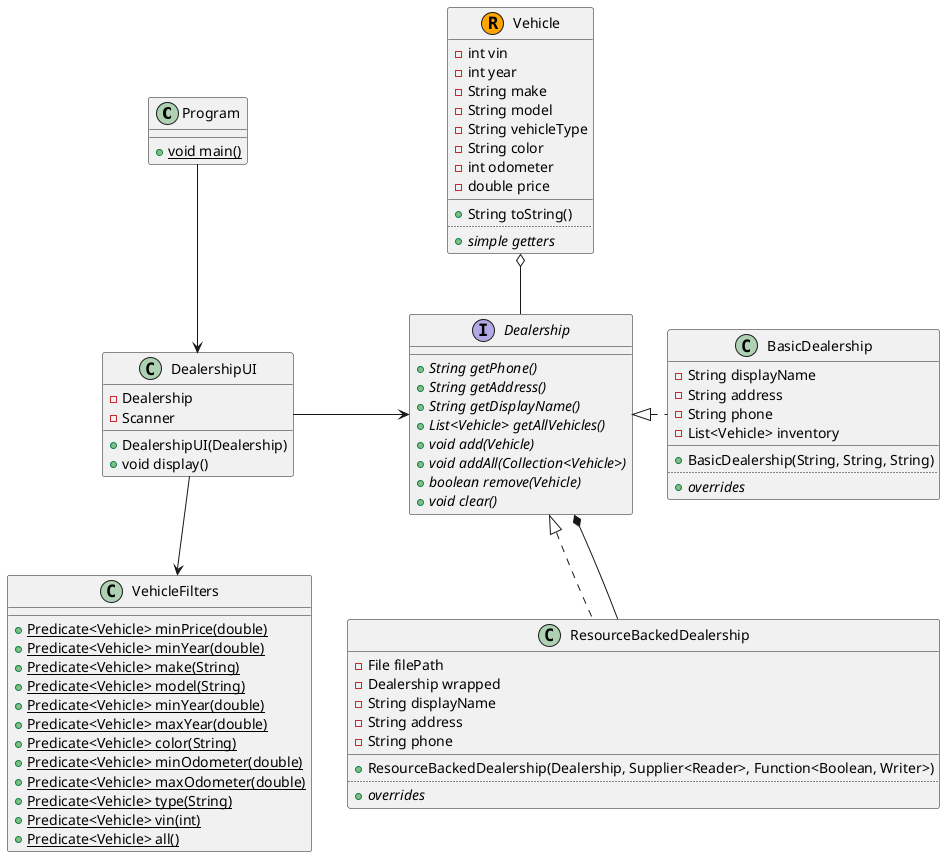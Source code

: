 @startuml
class Program {
+ {static} void main()
}
class DealershipUI {
- Dealership
- Scanner
+ DealershipUI(Dealership)
+ void display()
}
together {
    interface Dealership {
    + {abstract} String getPhone()
    + {abstract} String getAddress()
    + {abstract} String getDisplayName()
    + {abstract} List<Vehicle> getAllVehicles()
    + {abstract} void add(Vehicle)
    + {abstract} void addAll(Collection<Vehicle>)
    + {abstract} boolean remove(Vehicle)
    + {abstract} void clear()
    }
    class BasicDealership {
    - String displayName
    - String address
    - String phone
    - List<Vehicle> inventory
    __
    + BasicDealership(String, String, String)
    ..
    + {abstract} {method} overrides
    }
    class ResourceBackedDealership Implements Dealership {
    - File filePath
    - Dealership wrapped
    - String displayName
    - String address
    - String phone
    __
    + ResourceBackedDealership(Dealership, Supplier<Reader>, Function<Boolean, Writer>)
    ..
    + {abstract} {method} overrides
    }
}
class Vehicle << (R,orange) >> {
- int vin
- int year
- String make
- String model
- String vehicleType
- String color
- int odometer
- double price
__
+ String toString()
..
+ {abstract} {method} simple getters
}
class VehicleFilters {
+ {static} Predicate<Vehicle> minPrice(double)
+ {static} Predicate<Vehicle> minYear(double)
+ {static} Predicate<Vehicle> make(String)
+ {static} Predicate<Vehicle> model(String)
+ {static} Predicate<Vehicle> minYear(double)
+ {static} Predicate<Vehicle> maxYear(double)
+ {static} Predicate<Vehicle> color(String)
+ {static} Predicate<Vehicle> minOdometer(double)
+ {static} Predicate<Vehicle> maxOdometer(double)
+ {static} Predicate<Vehicle> type(String)
+ {static} Predicate<Vehicle> vin(int)
+ {static} Predicate<Vehicle> all()
}

Dealership *-- ResourceBackedDealership
Vehicle o-- Dealership
DealershipUI <-u- Program
Dealership <- DealershipUI
VehicleFilters <-u- DealershipUI
Dealership <|.r. BasicDealership
@enduml